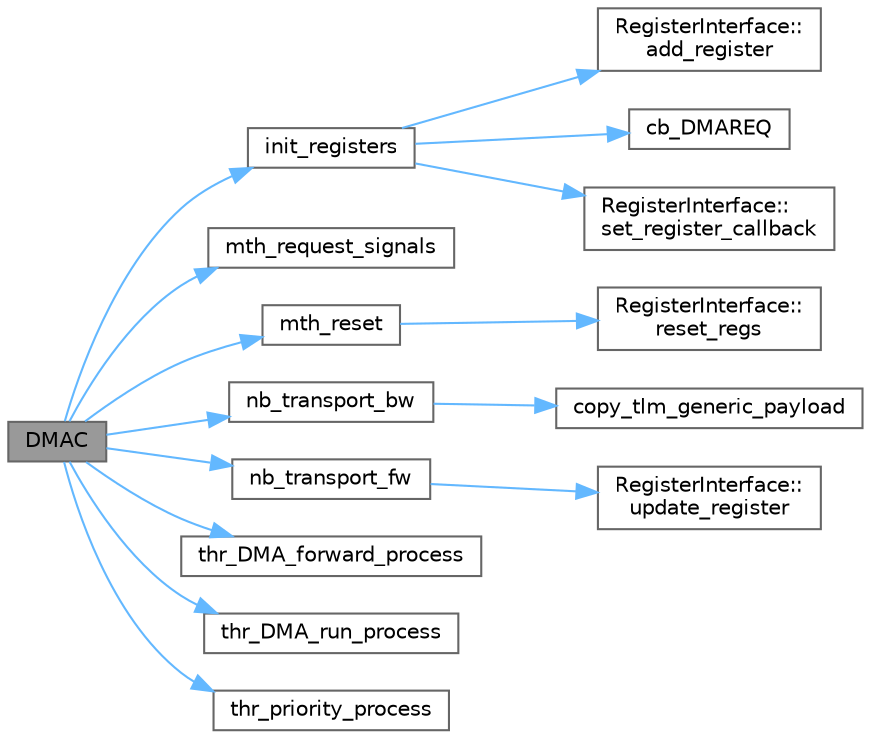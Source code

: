 digraph "DMAC"
{
 // LATEX_PDF_SIZE
  bgcolor="transparent";
  edge [fontname=Helvetica,fontsize=10,labelfontname=Helvetica,labelfontsize=10];
  node [fontname=Helvetica,fontsize=10,shape=box,height=0.2,width=0.4];
  rankdir="LR";
  Node1 [id="Node000001",label="DMAC",height=0.2,width=0.4,color="gray40", fillcolor="grey60", style="filled", fontcolor="black",tooltip=" "];
  Node1 -> Node2 [id="edge29_Node000001_Node000002",color="steelblue1",style="solid",tooltip=" "];
  Node2 [id="Node000002",label="init_registers",height=0.2,width=0.4,color="grey40", fillcolor="white", style="filled",URL="$class_d_m_a_c.html#a1cf609a2603fd853aa7095c8fc2a9e1d",tooltip=" "];
  Node2 -> Node3 [id="edge30_Node000002_Node000003",color="steelblue1",style="solid",tooltip=" "];
  Node3 [id="Node000003",label="RegisterInterface::\ladd_register",height=0.2,width=0.4,color="grey40", fillcolor="white", style="filled",URL="$class_register_interface.html#a544746f8c38d589652fd7adf41227a47",tooltip=" "];
  Node2 -> Node4 [id="edge31_Node000002_Node000004",color="steelblue1",style="solid",tooltip=" "];
  Node4 [id="Node000004",label="cb_DMAREQ",height=0.2,width=0.4,color="grey40", fillcolor="white", style="filled",URL="$class_d_m_a_c.html#a4b2a77c68a8cf19befd770de34508015",tooltip=" "];
  Node2 -> Node5 [id="edge32_Node000002_Node000005",color="steelblue1",style="solid",tooltip=" "];
  Node5 [id="Node000005",label="RegisterInterface::\lset_register_callback",height=0.2,width=0.4,color="grey40", fillcolor="white", style="filled",URL="$class_register_interface.html#a58b7a47531113e57149c88a61d91830d",tooltip=" "];
  Node1 -> Node6 [id="edge33_Node000001_Node000006",color="steelblue1",style="solid",tooltip=" "];
  Node6 [id="Node000006",label="mth_request_signals",height=0.2,width=0.4,color="grey40", fillcolor="white", style="filled",URL="$class_d_m_a_c.html#a59437db485e7c65c6a90ad57d8b43f23",tooltip=" "];
  Node1 -> Node7 [id="edge34_Node000001_Node000007",color="steelblue1",style="solid",tooltip=" "];
  Node7 [id="Node000007",label="mth_reset",height=0.2,width=0.4,color="grey40", fillcolor="white", style="filled",URL="$class_d_m_a_c.html#a23141eed3303128f9bc12f17bb2cde3c",tooltip=" "];
  Node7 -> Node8 [id="edge35_Node000007_Node000008",color="steelblue1",style="solid",tooltip=" "];
  Node8 [id="Node000008",label="RegisterInterface::\lreset_regs",height=0.2,width=0.4,color="grey40", fillcolor="white", style="filled",URL="$class_register_interface.html#ae9e5a36897056f14f1f6eb742cba6ff6",tooltip=" "];
  Node1 -> Node9 [id="edge36_Node000001_Node000009",color="steelblue1",style="solid",tooltip=" "];
  Node9 [id="Node000009",label="nb_transport_bw",height=0.2,width=0.4,color="grey40", fillcolor="white", style="filled",URL="$class_d_m_a_c.html#a9401643ffeae74f7b9b36713bc735da7",tooltip=" "];
  Node9 -> Node10 [id="edge37_Node000009_Node000010",color="steelblue1",style="solid",tooltip=" "];
  Node10 [id="Node000010",label="copy_tlm_generic_payload",height=0.2,width=0.4,color="grey40", fillcolor="white", style="filled",URL="$class_d_m_a_c.html#aace875a6d6c0f6d67d926583c88af55d",tooltip=" "];
  Node1 -> Node11 [id="edge38_Node000001_Node000011",color="steelblue1",style="solid",tooltip=" "];
  Node11 [id="Node000011",label="nb_transport_fw",height=0.2,width=0.4,color="grey40", fillcolor="white", style="filled",URL="$class_d_m_a_c.html#a882a19a1d4962f1024c218c07e8e0289",tooltip=" "];
  Node11 -> Node12 [id="edge39_Node000011_Node000012",color="steelblue1",style="solid",tooltip=" "];
  Node12 [id="Node000012",label="RegisterInterface::\lupdate_register",height=0.2,width=0.4,color="grey40", fillcolor="white", style="filled",URL="$class_register_interface.html#ab074287fb1d8088234264f3400d8c8eb",tooltip=" "];
  Node1 -> Node13 [id="edge40_Node000001_Node000013",color="steelblue1",style="solid",tooltip=" "];
  Node13 [id="Node000013",label="thr_DMA_forward_process",height=0.2,width=0.4,color="grey40", fillcolor="white", style="filled",URL="$class_d_m_a_c.html#a833712d45cbe2e11e96bfdfa9e7ae7fd",tooltip=" "];
  Node1 -> Node14 [id="edge41_Node000001_Node000014",color="steelblue1",style="solid",tooltip=" "];
  Node14 [id="Node000014",label="thr_DMA_run_process",height=0.2,width=0.4,color="grey40", fillcolor="white", style="filled",URL="$class_d_m_a_c.html#a998adbb27ee33736cfa6a47c22309b91",tooltip=" "];
  Node1 -> Node15 [id="edge42_Node000001_Node000015",color="steelblue1",style="solid",tooltip=" "];
  Node15 [id="Node000015",label="thr_priority_process",height=0.2,width=0.4,color="grey40", fillcolor="white", style="filled",URL="$class_d_m_a_c.html#a877845e838c18e15b6dd910f76b83afe",tooltip=" "];
}
